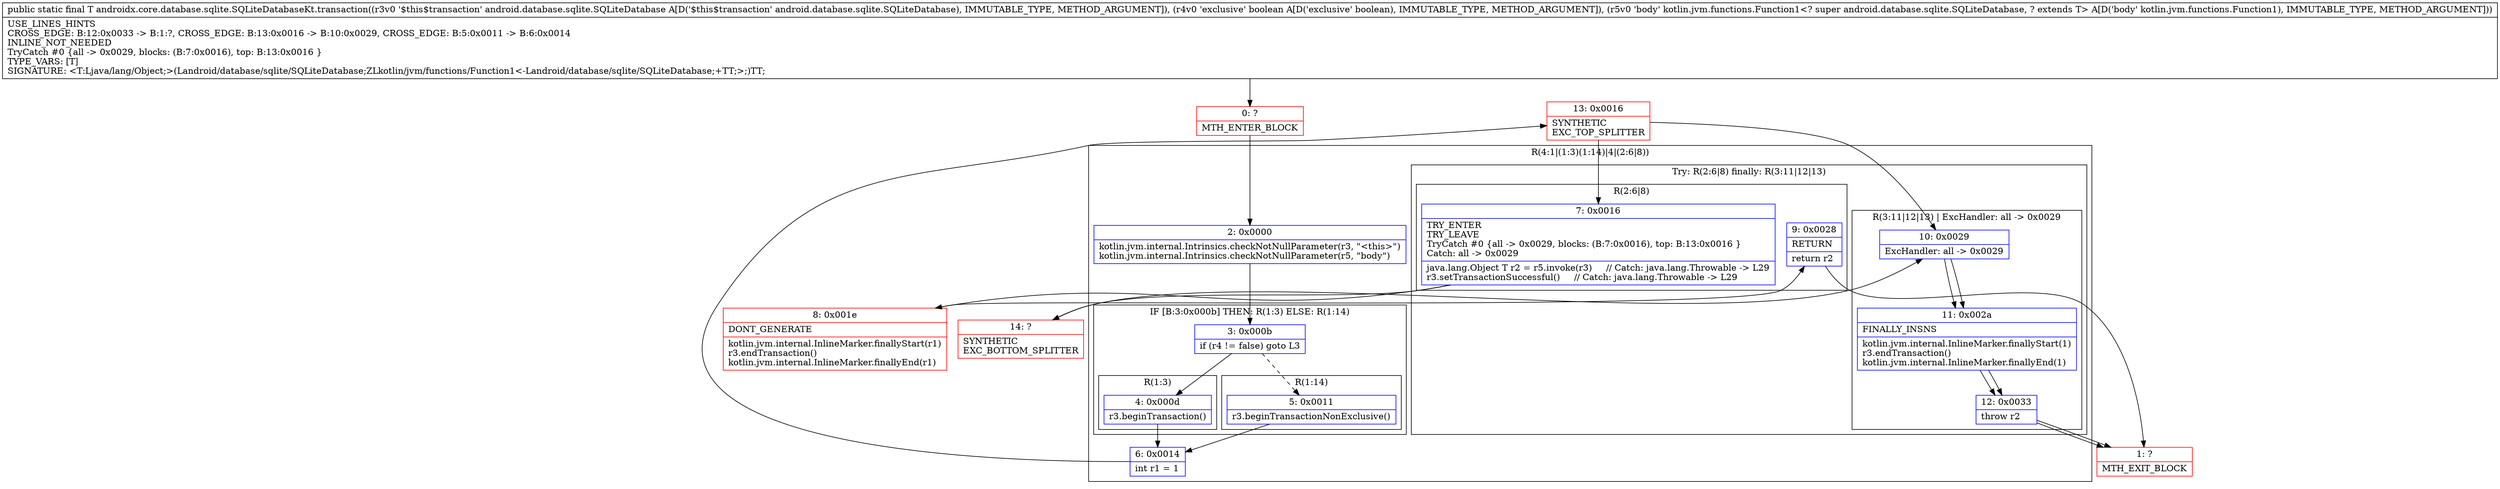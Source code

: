 digraph "CFG forandroidx.core.database.sqlite.SQLiteDatabaseKt.transaction(Landroid\/database\/sqlite\/SQLiteDatabase;ZLkotlin\/jvm\/functions\/Function1;)Ljava\/lang\/Object;" {
subgraph cluster_Region_1118528794 {
label = "R(4:1|(1:3)(1:14)|4|(2:6|8))";
node [shape=record,color=blue];
Node_2 [shape=record,label="{2\:\ 0x0000|kotlin.jvm.internal.Intrinsics.checkNotNullParameter(r3, \"\<this\>\")\lkotlin.jvm.internal.Intrinsics.checkNotNullParameter(r5, \"body\")\l}"];
subgraph cluster_IfRegion_1438679002 {
label = "IF [B:3:0x000b] THEN: R(1:3) ELSE: R(1:14)";
node [shape=record,color=blue];
Node_3 [shape=record,label="{3\:\ 0x000b|if (r4 != false) goto L3\l}"];
subgraph cluster_Region_2142298543 {
label = "R(1:3)";
node [shape=record,color=blue];
Node_4 [shape=record,label="{4\:\ 0x000d|r3.beginTransaction()\l}"];
}
subgraph cluster_Region_1716036579 {
label = "R(1:14)";
node [shape=record,color=blue];
Node_5 [shape=record,label="{5\:\ 0x0011|r3.beginTransactionNonExclusive()\l}"];
}
}
Node_6 [shape=record,label="{6\:\ 0x0014|int r1 = 1\l}"];
subgraph cluster_TryCatchRegion_327060894 {
label = "Try: R(2:6|8) finally: R(3:11|12|13)";
node [shape=record,color=blue];
subgraph cluster_Region_373331602 {
label = "R(2:6|8)";
node [shape=record,color=blue];
Node_7 [shape=record,label="{7\:\ 0x0016|TRY_ENTER\lTRY_LEAVE\lTryCatch #0 \{all \-\> 0x0029, blocks: (B:7:0x0016), top: B:13:0x0016 \}\lCatch: all \-\> 0x0029\l|java.lang.Object T r2 = r5.invoke(r3)     \/\/ Catch: java.lang.Throwable \-\> L29\lr3.setTransactionSuccessful()     \/\/ Catch: java.lang.Throwable \-\> L29\l}"];
Node_9 [shape=record,label="{9\:\ 0x0028|RETURN\l|return r2\l}"];
}
subgraph cluster_Region_1159077508 {
label = "R(3:11|12|13) | ExcHandler: all \-\> 0x0029\l";
node [shape=record,color=blue];
Node_10 [shape=record,label="{10\:\ 0x0029|ExcHandler: all \-\> 0x0029\l}"];
Node_11 [shape=record,label="{11\:\ 0x002a|FINALLY_INSNS\l|kotlin.jvm.internal.InlineMarker.finallyStart(1)\lr3.endTransaction()\lkotlin.jvm.internal.InlineMarker.finallyEnd(1)\l}"];
Node_12 [shape=record,label="{12\:\ 0x0033|throw r2\l}"];
}
}
}
subgraph cluster_Region_1159077508 {
label = "R(3:11|12|13) | ExcHandler: all \-\> 0x0029\l";
node [shape=record,color=blue];
Node_10 [shape=record,label="{10\:\ 0x0029|ExcHandler: all \-\> 0x0029\l}"];
Node_11 [shape=record,label="{11\:\ 0x002a|FINALLY_INSNS\l|kotlin.jvm.internal.InlineMarker.finallyStart(1)\lr3.endTransaction()\lkotlin.jvm.internal.InlineMarker.finallyEnd(1)\l}"];
Node_12 [shape=record,label="{12\:\ 0x0033|throw r2\l}"];
}
Node_0 [shape=record,color=red,label="{0\:\ ?|MTH_ENTER_BLOCK\l}"];
Node_13 [shape=record,color=red,label="{13\:\ 0x0016|SYNTHETIC\lEXC_TOP_SPLITTER\l}"];
Node_8 [shape=record,color=red,label="{8\:\ 0x001e|DONT_GENERATE\l|kotlin.jvm.internal.InlineMarker.finallyStart(r1)\lr3.endTransaction()\lkotlin.jvm.internal.InlineMarker.finallyEnd(r1)\l}"];
Node_1 [shape=record,color=red,label="{1\:\ ?|MTH_EXIT_BLOCK\l}"];
Node_14 [shape=record,color=red,label="{14\:\ ?|SYNTHETIC\lEXC_BOTTOM_SPLITTER\l}"];
MethodNode[shape=record,label="{public static final T androidx.core.database.sqlite.SQLiteDatabaseKt.transaction((r3v0 '$this$transaction' android.database.sqlite.SQLiteDatabase A[D('$this$transaction' android.database.sqlite.SQLiteDatabase), IMMUTABLE_TYPE, METHOD_ARGUMENT]), (r4v0 'exclusive' boolean A[D('exclusive' boolean), IMMUTABLE_TYPE, METHOD_ARGUMENT]), (r5v0 'body' kotlin.jvm.functions.Function1\<? super android.database.sqlite.SQLiteDatabase, ? extends T\> A[D('body' kotlin.jvm.functions.Function1), IMMUTABLE_TYPE, METHOD_ARGUMENT]))  | USE_LINES_HINTS\lCROSS_EDGE: B:12:0x0033 \-\> B:1:?, CROSS_EDGE: B:13:0x0016 \-\> B:10:0x0029, CROSS_EDGE: B:5:0x0011 \-\> B:6:0x0014\lINLINE_NOT_NEEDED\lTryCatch #0 \{all \-\> 0x0029, blocks: (B:7:0x0016), top: B:13:0x0016 \}\lTYPE_VARS: [T]\lSIGNATURE: \<T:Ljava\/lang\/Object;\>(Landroid\/database\/sqlite\/SQLiteDatabase;ZLkotlin\/jvm\/functions\/Function1\<\-Landroid\/database\/sqlite\/SQLiteDatabase;+TT;\>;)TT;\l}"];
MethodNode -> Node_0;Node_2 -> Node_3;
Node_3 -> Node_4;
Node_3 -> Node_5[style=dashed];
Node_4 -> Node_6;
Node_5 -> Node_6;
Node_6 -> Node_13;
Node_7 -> Node_8;
Node_7 -> Node_14;
Node_9 -> Node_1;
Node_10 -> Node_11;
Node_11 -> Node_12;
Node_12 -> Node_1;
Node_10 -> Node_11;
Node_11 -> Node_12;
Node_12 -> Node_1;
Node_0 -> Node_2;
Node_13 -> Node_7;
Node_13 -> Node_10;
Node_8 -> Node_9;
Node_14 -> Node_10;
}

